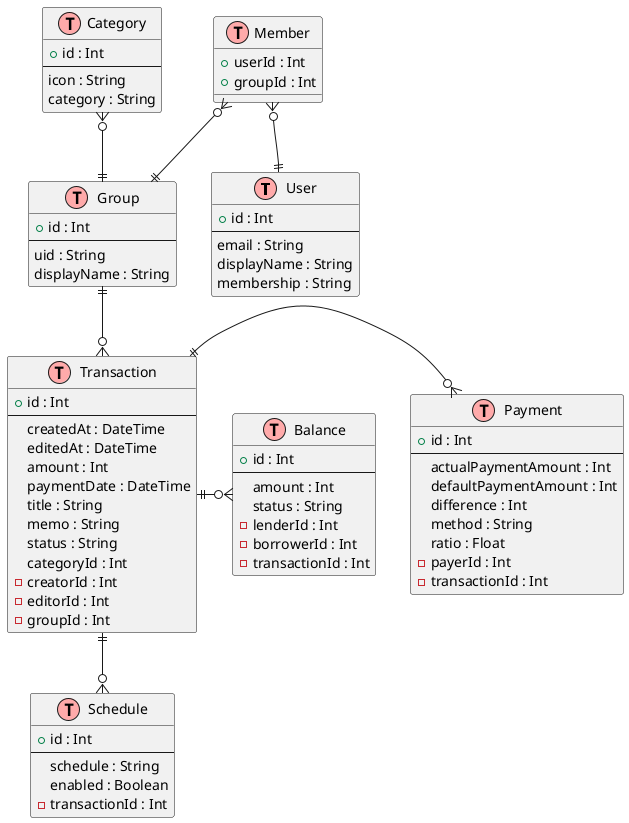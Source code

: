 @startuml schema.prisma

!define Table(name, desc) entity name as "desc" << (T,#FFAAAA) >>
!define Field(name, type) name : type

Table(User, "User") {
  + Field(id, Int)
  --
  Field(email, String)
  Field(displayName, String)
  Field(membership, String)
}

Table(Group, "Group") {
  + Field(id, Int)
  --
  Field(uid, String)
  Field(displayName, String)
}

Table(Member, "Member") {
  + Field(userId, Int)
  + Field(groupId, Int)
}

Table(Category, "Category") {
  + Field(id, Int)
  --
  Field(icon, String)
  Field(category, String)
}

Table(Transaction, "Transaction") {
  + Field(id, Int)
  --
  Field(createdAt, DateTime)
  Field(editedAt, DateTime)
  Field(amount, Int)
  Field(paymentDate, DateTime)
  Field(title, String)
  Field(memo, String)
  Field(status, String)
  Field(categoryId, Int)
  - Field(creatorId, Int)
  - Field(editorId, Int)
  - Field(groupId, Int)
}

Table(Payment, "Payment") {
  + Field(id, Int)
  --
  Field(actualPaymentAmount, Int)
  Field(defaultPaymentAmount, Int)
  Field(difference, Int)
  Field(method, String)
  Field(ratio, Float)
  - Field(payerId, Int)
  - Field(transactionId, Int)
}

Table(Balance, "Balance") {
  + Field(id, Int)
  --
  Field(amount, Int)
  Field(status, String)
  - Field(lenderId, Int)
  - Field(borrowerId, Int)
  - Field(transactionId, Int)
}

Table(Schedule, "Schedule") {
  + Field(id, Int)
  ---
  Field(schedule, String)
  Field(enabled, Boolean)
  - Field(transactionId, Int)
}

User ||-u-o{ Member
Group ||-u-o{ Member
Group ||-u-o{ Category
Group ||-d-o{ Transaction
Transaction ||-r-o{ Payment
Transaction ||-r-o{ Balance
Transaction ||-d-o{ Schedule

@enduml
